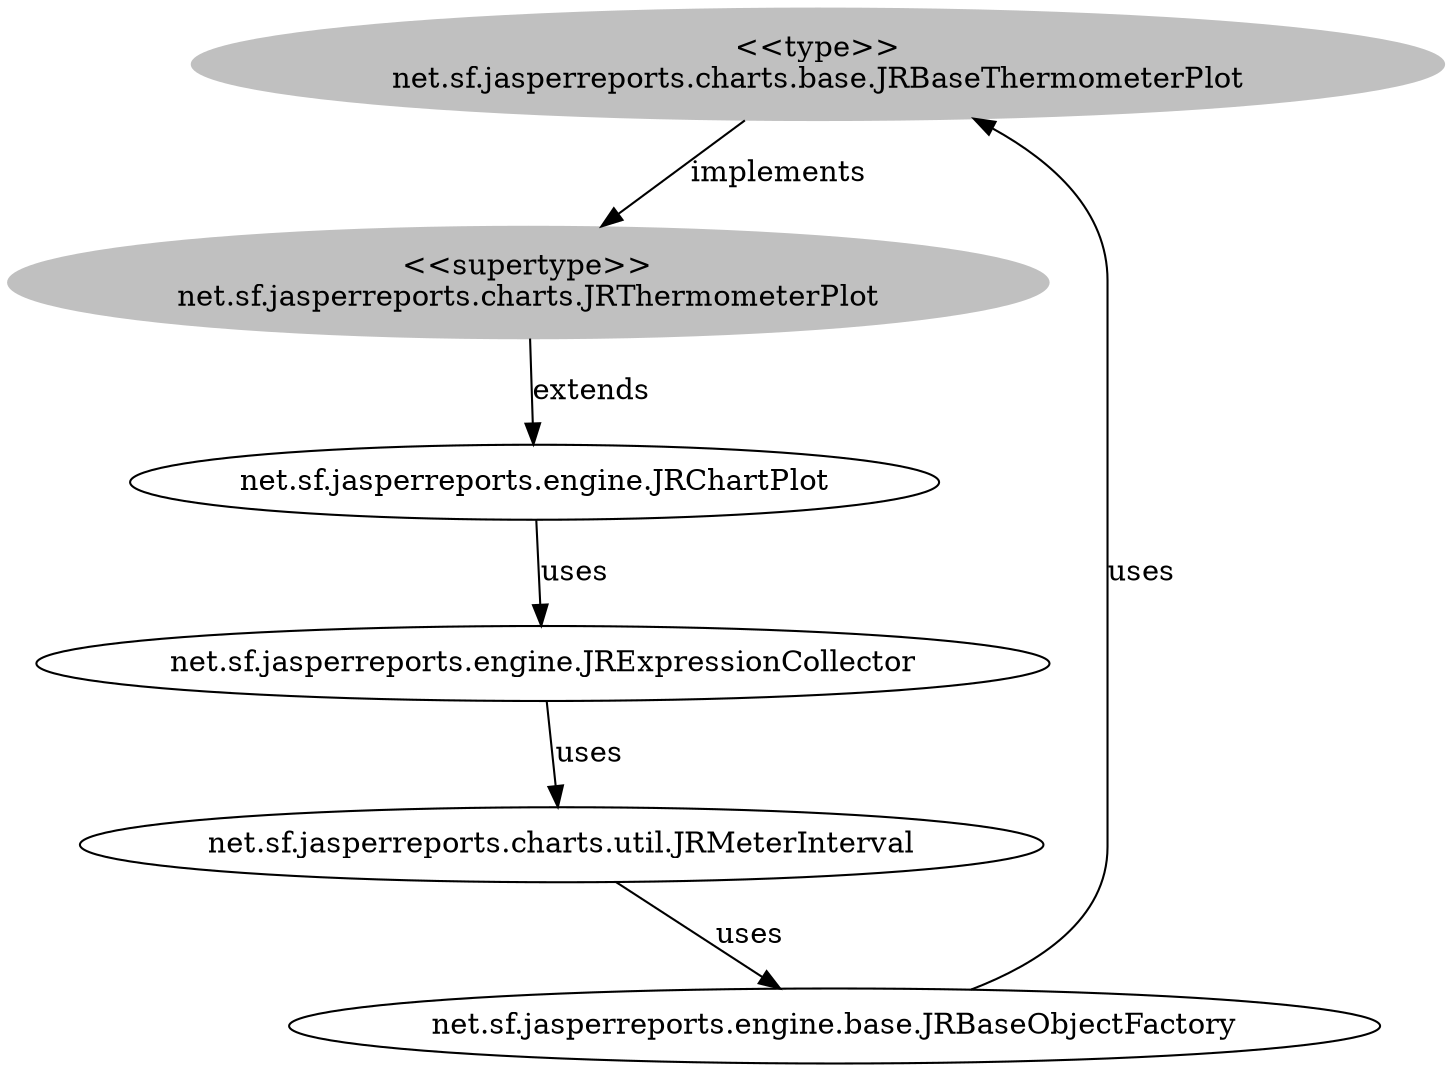 digraph stk {
	net_sf_jasperreports_charts_base_JRBaseThermometerPlot [label="<<type>>
net.sf.jasperreports.charts.base.JRBaseThermometerPlot",style=filled,color="grey"];
	net_sf_jasperreports_charts_JRThermometerPlot [label="<<supertype>>
net.sf.jasperreports.charts.JRThermometerPlot",style=filled,color="grey"];
	net_sf_jasperreports_engine_base_JRBaseObjectFactory [label="net.sf.jasperreports.engine.base.JRBaseObjectFactory"];
	net_sf_jasperreports_engine_JRExpressionCollector [label="net.sf.jasperreports.engine.JRExpressionCollector"];
	net_sf_jasperreports_charts_util_JRMeterInterval [label="net.sf.jasperreports.charts.util.JRMeterInterval"];
	net_sf_jasperreports_engine_JRChartPlot [label="net.sf.jasperreports.engine.JRChartPlot"];
	net_sf_jasperreports_charts_base_JRBaseThermometerPlot -> net_sf_jasperreports_charts_JRThermometerPlot [label=implements];
	net_sf_jasperreports_charts_JRThermometerPlot -> net_sf_jasperreports_engine_JRChartPlot [label=extends];
	net_sf_jasperreports_engine_JRChartPlot -> net_sf_jasperreports_engine_JRExpressionCollector [label=uses];
	net_sf_jasperreports_engine_JRExpressionCollector -> net_sf_jasperreports_charts_util_JRMeterInterval [label=uses];
	net_sf_jasperreports_charts_util_JRMeterInterval -> net_sf_jasperreports_engine_base_JRBaseObjectFactory [label=uses];
	net_sf_jasperreports_engine_base_JRBaseObjectFactory -> net_sf_jasperreports_charts_base_JRBaseThermometerPlot [label=uses];
}
